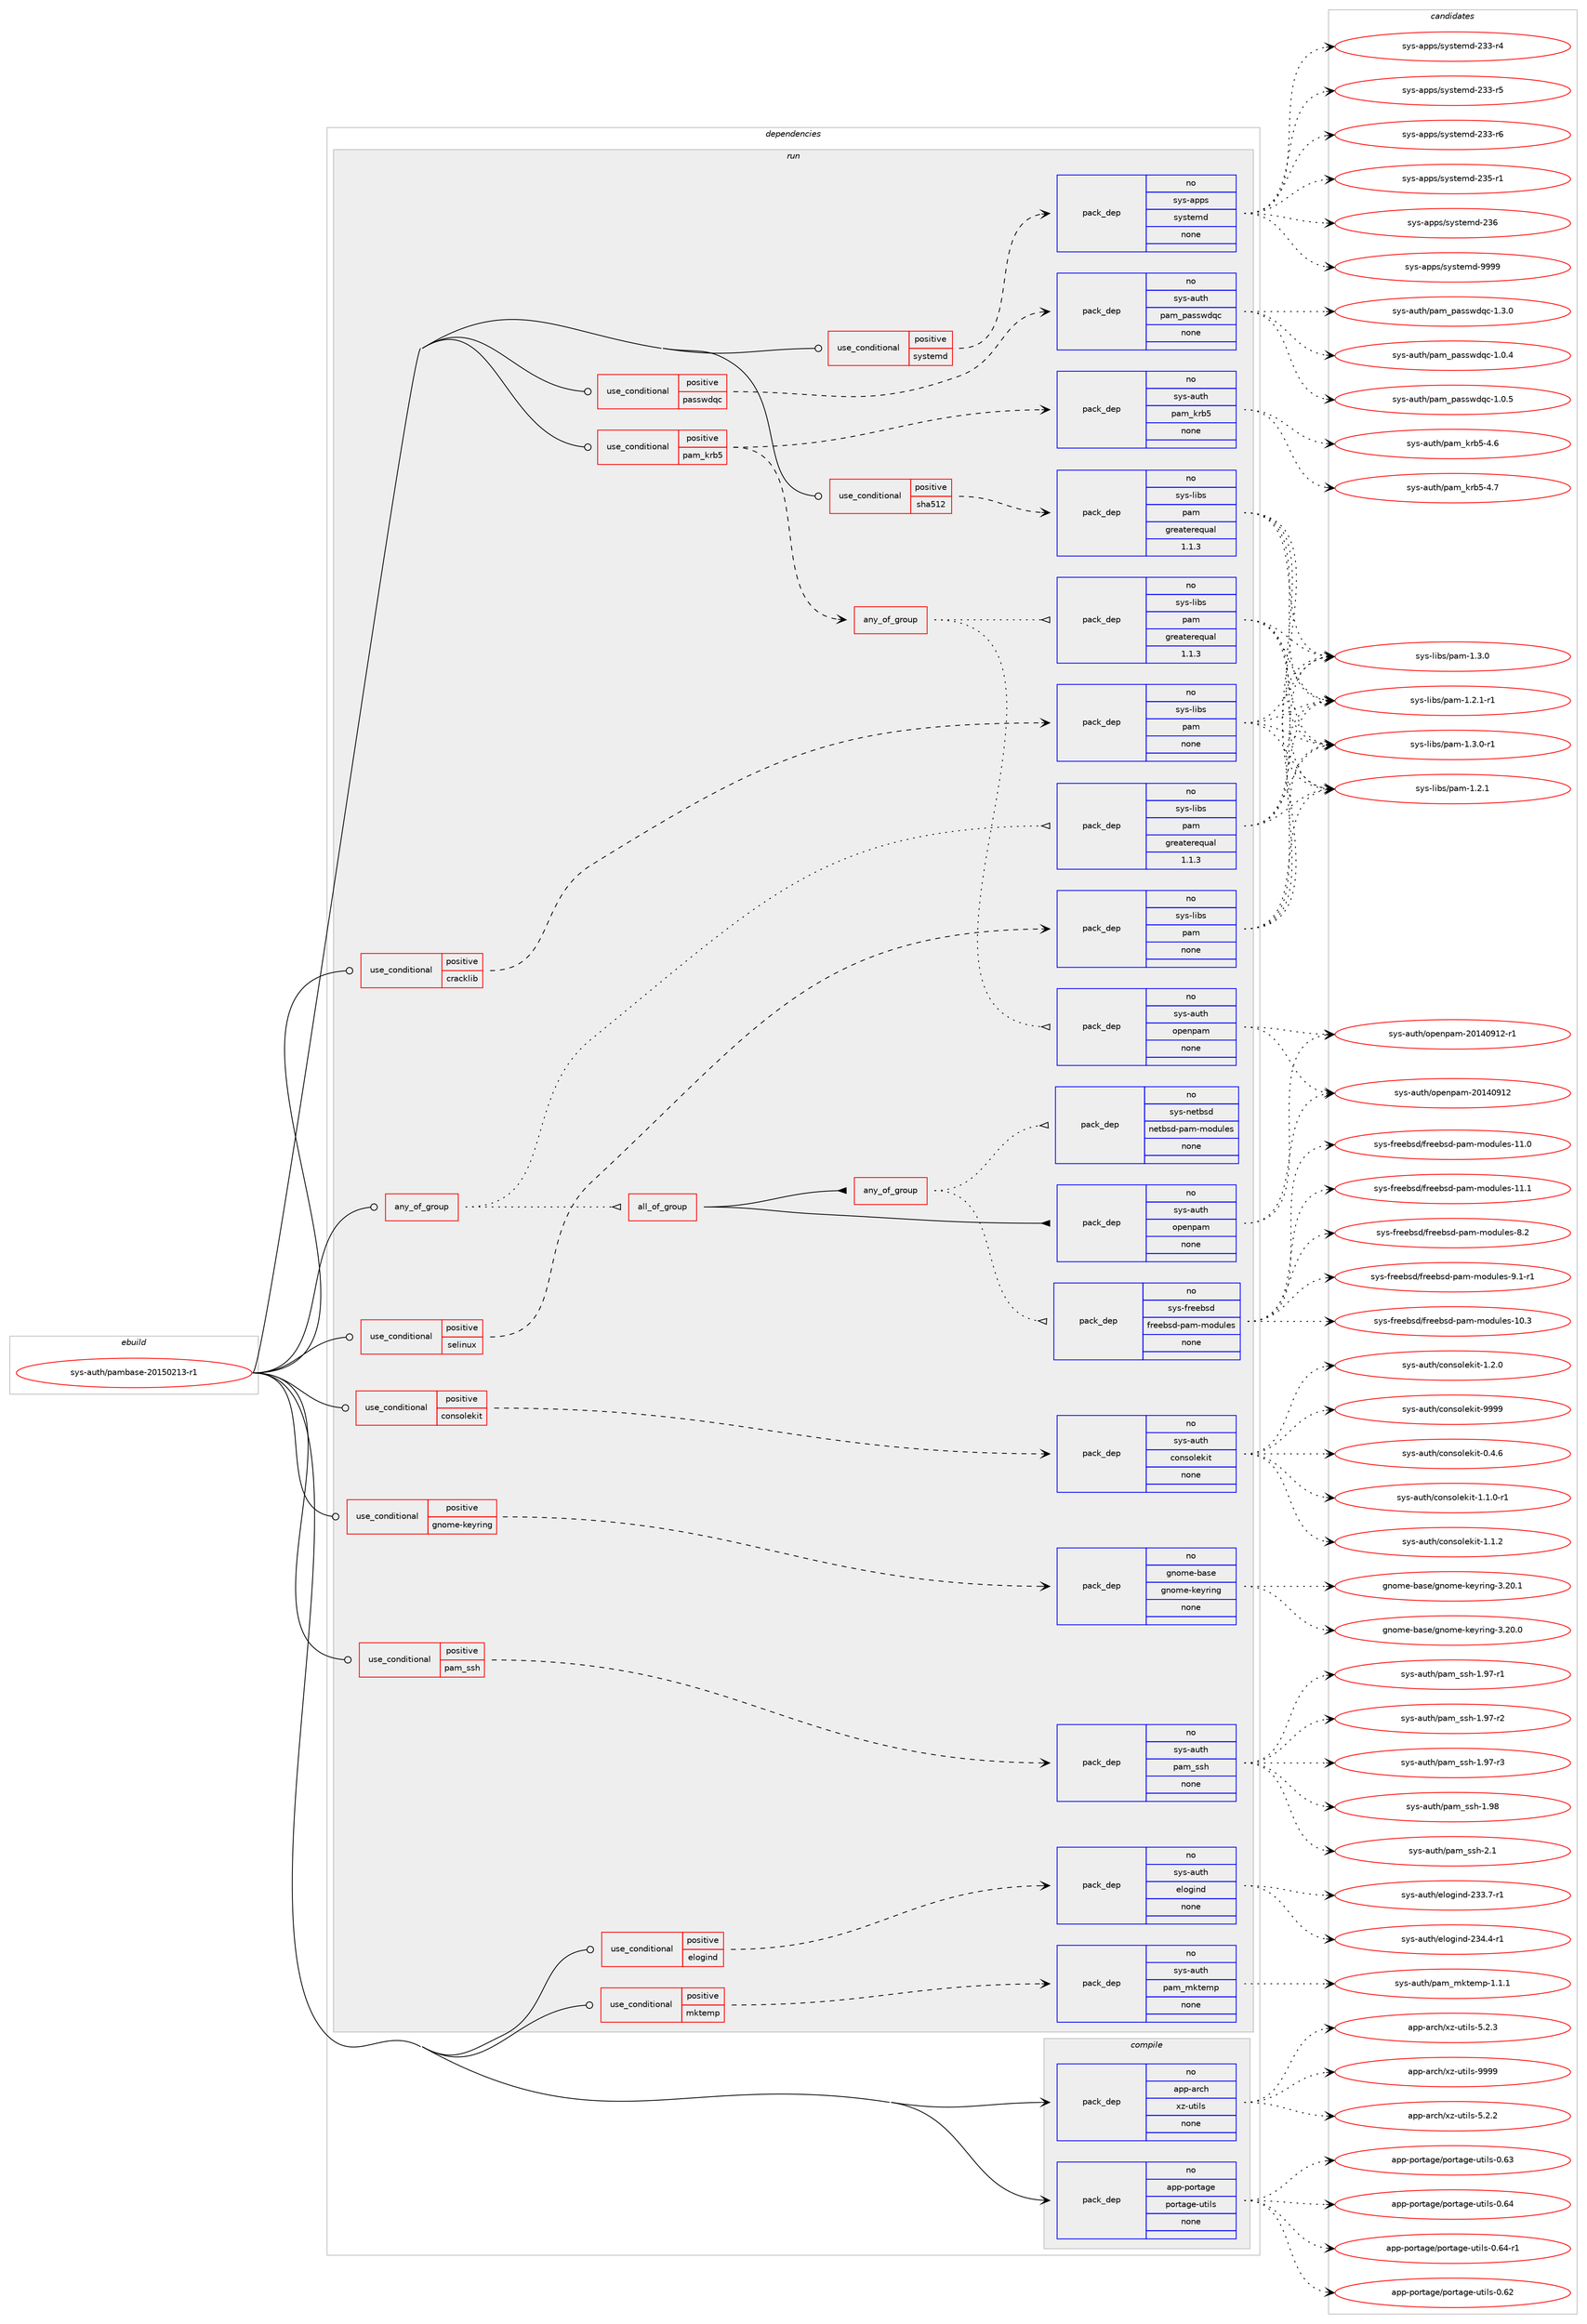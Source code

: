 digraph prolog {

# *************
# Graph options
# *************

newrank=true;
concentrate=true;
compound=true;
graph [rankdir=LR,fontname=Helvetica,fontsize=10,ranksep=1.5];#, ranksep=2.5, nodesep=0.2];
edge  [arrowhead=vee];
node  [fontname=Helvetica,fontsize=10];

# **********
# The ebuild
# **********

subgraph cluster_leftcol {
color=gray;
rank=same;
label=<<i>ebuild</i>>;
id [label="sys-auth/pambase-20150213-r1", color=red, width=4, href="../sys-auth/pambase-20150213-r1.svg"];
}

# ****************
# The dependencies
# ****************

subgraph cluster_midcol {
color=gray;
label=<<i>dependencies</i>>;
subgraph cluster_compile {
fillcolor="#eeeeee";
style=filled;
label=<<i>compile</i>>;
subgraph pack4003 {
dependency4574 [label=<<TABLE BORDER="0" CELLBORDER="1" CELLSPACING="0" CELLPADDING="4" WIDTH="220"><TR><TD ROWSPAN="6" CELLPADDING="30">pack_dep</TD></TR><TR><TD WIDTH="110">no</TD></TR><TR><TD>app-arch</TD></TR><TR><TD>xz-utils</TD></TR><TR><TD>none</TD></TR><TR><TD></TD></TR></TABLE>>, shape=none, color=blue];
}
id:e -> dependency4574:w [weight=20,style="solid",arrowhead="vee"];
subgraph pack4004 {
dependency4575 [label=<<TABLE BORDER="0" CELLBORDER="1" CELLSPACING="0" CELLPADDING="4" WIDTH="220"><TR><TD ROWSPAN="6" CELLPADDING="30">pack_dep</TD></TR><TR><TD WIDTH="110">no</TD></TR><TR><TD>app-portage</TD></TR><TR><TD>portage-utils</TD></TR><TR><TD>none</TD></TR><TR><TD></TD></TR></TABLE>>, shape=none, color=blue];
}
id:e -> dependency4575:w [weight=20,style="solid",arrowhead="vee"];
}
subgraph cluster_compileandrun {
fillcolor="#eeeeee";
style=filled;
label=<<i>compile and run</i>>;
}
subgraph cluster_run {
fillcolor="#eeeeee";
style=filled;
label=<<i>run</i>>;
subgraph any32 {
dependency4576 [label=<<TABLE BORDER="0" CELLBORDER="1" CELLSPACING="0" CELLPADDING="4"><TR><TD CELLPADDING="10">any_of_group</TD></TR></TABLE>>, shape=none, color=red];subgraph pack4005 {
dependency4577 [label=<<TABLE BORDER="0" CELLBORDER="1" CELLSPACING="0" CELLPADDING="4" WIDTH="220"><TR><TD ROWSPAN="6" CELLPADDING="30">pack_dep</TD></TR><TR><TD WIDTH="110">no</TD></TR><TR><TD>sys-libs</TD></TR><TR><TD>pam</TD></TR><TR><TD>greaterequal</TD></TR><TR><TD>1.1.3</TD></TR></TABLE>>, shape=none, color=blue];
}
dependency4576:e -> dependency4577:w [weight=20,style="dotted",arrowhead="oinv"];
subgraph all7 {
dependency4578 [label=<<TABLE BORDER="0" CELLBORDER="1" CELLSPACING="0" CELLPADDING="4"><TR><TD CELLPADDING="10">all_of_group</TD></TR></TABLE>>, shape=none, color=red];subgraph pack4006 {
dependency4579 [label=<<TABLE BORDER="0" CELLBORDER="1" CELLSPACING="0" CELLPADDING="4" WIDTH="220"><TR><TD ROWSPAN="6" CELLPADDING="30">pack_dep</TD></TR><TR><TD WIDTH="110">no</TD></TR><TR><TD>sys-auth</TD></TR><TR><TD>openpam</TD></TR><TR><TD>none</TD></TR><TR><TD></TD></TR></TABLE>>, shape=none, color=blue];
}
dependency4578:e -> dependency4579:w [weight=20,style="solid",arrowhead="inv"];
subgraph any33 {
dependency4580 [label=<<TABLE BORDER="0" CELLBORDER="1" CELLSPACING="0" CELLPADDING="4"><TR><TD CELLPADDING="10">any_of_group</TD></TR></TABLE>>, shape=none, color=red];subgraph pack4007 {
dependency4581 [label=<<TABLE BORDER="0" CELLBORDER="1" CELLSPACING="0" CELLPADDING="4" WIDTH="220"><TR><TD ROWSPAN="6" CELLPADDING="30">pack_dep</TD></TR><TR><TD WIDTH="110">no</TD></TR><TR><TD>sys-freebsd</TD></TR><TR><TD>freebsd-pam-modules</TD></TR><TR><TD>none</TD></TR><TR><TD></TD></TR></TABLE>>, shape=none, color=blue];
}
dependency4580:e -> dependency4581:w [weight=20,style="dotted",arrowhead="oinv"];
subgraph pack4008 {
dependency4582 [label=<<TABLE BORDER="0" CELLBORDER="1" CELLSPACING="0" CELLPADDING="4" WIDTH="220"><TR><TD ROWSPAN="6" CELLPADDING="30">pack_dep</TD></TR><TR><TD WIDTH="110">no</TD></TR><TR><TD>sys-netbsd</TD></TR><TR><TD>netbsd-pam-modules</TD></TR><TR><TD>none</TD></TR><TR><TD></TD></TR></TABLE>>, shape=none, color=blue];
}
dependency4580:e -> dependency4582:w [weight=20,style="dotted",arrowhead="oinv"];
}
dependency4578:e -> dependency4580:w [weight=20,style="solid",arrowhead="inv"];
}
dependency4576:e -> dependency4578:w [weight=20,style="dotted",arrowhead="oinv"];
}
id:e -> dependency4576:w [weight=20,style="solid",arrowhead="odot"];
subgraph cond535 {
dependency4583 [label=<<TABLE BORDER="0" CELLBORDER="1" CELLSPACING="0" CELLPADDING="4"><TR><TD ROWSPAN="3" CELLPADDING="10">use_conditional</TD></TR><TR><TD>positive</TD></TR><TR><TD>consolekit</TD></TR></TABLE>>, shape=none, color=red];
subgraph pack4009 {
dependency4584 [label=<<TABLE BORDER="0" CELLBORDER="1" CELLSPACING="0" CELLPADDING="4" WIDTH="220"><TR><TD ROWSPAN="6" CELLPADDING="30">pack_dep</TD></TR><TR><TD WIDTH="110">no</TD></TR><TR><TD>sys-auth</TD></TR><TR><TD>consolekit</TD></TR><TR><TD>none</TD></TR><TR><TD></TD></TR></TABLE>>, shape=none, color=blue];
}
dependency4583:e -> dependency4584:w [weight=20,style="dashed",arrowhead="vee"];
}
id:e -> dependency4583:w [weight=20,style="solid",arrowhead="odot"];
subgraph cond536 {
dependency4585 [label=<<TABLE BORDER="0" CELLBORDER="1" CELLSPACING="0" CELLPADDING="4"><TR><TD ROWSPAN="3" CELLPADDING="10">use_conditional</TD></TR><TR><TD>positive</TD></TR><TR><TD>cracklib</TD></TR></TABLE>>, shape=none, color=red];
subgraph pack4010 {
dependency4586 [label=<<TABLE BORDER="0" CELLBORDER="1" CELLSPACING="0" CELLPADDING="4" WIDTH="220"><TR><TD ROWSPAN="6" CELLPADDING="30">pack_dep</TD></TR><TR><TD WIDTH="110">no</TD></TR><TR><TD>sys-libs</TD></TR><TR><TD>pam</TD></TR><TR><TD>none</TD></TR><TR><TD></TD></TR></TABLE>>, shape=none, color=blue];
}
dependency4585:e -> dependency4586:w [weight=20,style="dashed",arrowhead="vee"];
}
id:e -> dependency4585:w [weight=20,style="solid",arrowhead="odot"];
subgraph cond537 {
dependency4587 [label=<<TABLE BORDER="0" CELLBORDER="1" CELLSPACING="0" CELLPADDING="4"><TR><TD ROWSPAN="3" CELLPADDING="10">use_conditional</TD></TR><TR><TD>positive</TD></TR><TR><TD>elogind</TD></TR></TABLE>>, shape=none, color=red];
subgraph pack4011 {
dependency4588 [label=<<TABLE BORDER="0" CELLBORDER="1" CELLSPACING="0" CELLPADDING="4" WIDTH="220"><TR><TD ROWSPAN="6" CELLPADDING="30">pack_dep</TD></TR><TR><TD WIDTH="110">no</TD></TR><TR><TD>sys-auth</TD></TR><TR><TD>elogind</TD></TR><TR><TD>none</TD></TR><TR><TD></TD></TR></TABLE>>, shape=none, color=blue];
}
dependency4587:e -> dependency4588:w [weight=20,style="dashed",arrowhead="vee"];
}
id:e -> dependency4587:w [weight=20,style="solid",arrowhead="odot"];
subgraph cond538 {
dependency4589 [label=<<TABLE BORDER="0" CELLBORDER="1" CELLSPACING="0" CELLPADDING="4"><TR><TD ROWSPAN="3" CELLPADDING="10">use_conditional</TD></TR><TR><TD>positive</TD></TR><TR><TD>gnome-keyring</TD></TR></TABLE>>, shape=none, color=red];
subgraph pack4012 {
dependency4590 [label=<<TABLE BORDER="0" CELLBORDER="1" CELLSPACING="0" CELLPADDING="4" WIDTH="220"><TR><TD ROWSPAN="6" CELLPADDING="30">pack_dep</TD></TR><TR><TD WIDTH="110">no</TD></TR><TR><TD>gnome-base</TD></TR><TR><TD>gnome-keyring</TD></TR><TR><TD>none</TD></TR><TR><TD></TD></TR></TABLE>>, shape=none, color=blue];
}
dependency4589:e -> dependency4590:w [weight=20,style="dashed",arrowhead="vee"];
}
id:e -> dependency4589:w [weight=20,style="solid",arrowhead="odot"];
subgraph cond539 {
dependency4591 [label=<<TABLE BORDER="0" CELLBORDER="1" CELLSPACING="0" CELLPADDING="4"><TR><TD ROWSPAN="3" CELLPADDING="10">use_conditional</TD></TR><TR><TD>positive</TD></TR><TR><TD>mktemp</TD></TR></TABLE>>, shape=none, color=red];
subgraph pack4013 {
dependency4592 [label=<<TABLE BORDER="0" CELLBORDER="1" CELLSPACING="0" CELLPADDING="4" WIDTH="220"><TR><TD ROWSPAN="6" CELLPADDING="30">pack_dep</TD></TR><TR><TD WIDTH="110">no</TD></TR><TR><TD>sys-auth</TD></TR><TR><TD>pam_mktemp</TD></TR><TR><TD>none</TD></TR><TR><TD></TD></TR></TABLE>>, shape=none, color=blue];
}
dependency4591:e -> dependency4592:w [weight=20,style="dashed",arrowhead="vee"];
}
id:e -> dependency4591:w [weight=20,style="solid",arrowhead="odot"];
subgraph cond540 {
dependency4593 [label=<<TABLE BORDER="0" CELLBORDER="1" CELLSPACING="0" CELLPADDING="4"><TR><TD ROWSPAN="3" CELLPADDING="10">use_conditional</TD></TR><TR><TD>positive</TD></TR><TR><TD>pam_krb5</TD></TR></TABLE>>, shape=none, color=red];
subgraph any34 {
dependency4594 [label=<<TABLE BORDER="0" CELLBORDER="1" CELLSPACING="0" CELLPADDING="4"><TR><TD CELLPADDING="10">any_of_group</TD></TR></TABLE>>, shape=none, color=red];subgraph pack4014 {
dependency4595 [label=<<TABLE BORDER="0" CELLBORDER="1" CELLSPACING="0" CELLPADDING="4" WIDTH="220"><TR><TD ROWSPAN="6" CELLPADDING="30">pack_dep</TD></TR><TR><TD WIDTH="110">no</TD></TR><TR><TD>sys-libs</TD></TR><TR><TD>pam</TD></TR><TR><TD>greaterequal</TD></TR><TR><TD>1.1.3</TD></TR></TABLE>>, shape=none, color=blue];
}
dependency4594:e -> dependency4595:w [weight=20,style="dotted",arrowhead="oinv"];
subgraph pack4015 {
dependency4596 [label=<<TABLE BORDER="0" CELLBORDER="1" CELLSPACING="0" CELLPADDING="4" WIDTH="220"><TR><TD ROWSPAN="6" CELLPADDING="30">pack_dep</TD></TR><TR><TD WIDTH="110">no</TD></TR><TR><TD>sys-auth</TD></TR><TR><TD>openpam</TD></TR><TR><TD>none</TD></TR><TR><TD></TD></TR></TABLE>>, shape=none, color=blue];
}
dependency4594:e -> dependency4596:w [weight=20,style="dotted",arrowhead="oinv"];
}
dependency4593:e -> dependency4594:w [weight=20,style="dashed",arrowhead="vee"];
subgraph pack4016 {
dependency4597 [label=<<TABLE BORDER="0" CELLBORDER="1" CELLSPACING="0" CELLPADDING="4" WIDTH="220"><TR><TD ROWSPAN="6" CELLPADDING="30">pack_dep</TD></TR><TR><TD WIDTH="110">no</TD></TR><TR><TD>sys-auth</TD></TR><TR><TD>pam_krb5</TD></TR><TR><TD>none</TD></TR><TR><TD></TD></TR></TABLE>>, shape=none, color=blue];
}
dependency4593:e -> dependency4597:w [weight=20,style="dashed",arrowhead="vee"];
}
id:e -> dependency4593:w [weight=20,style="solid",arrowhead="odot"];
subgraph cond541 {
dependency4598 [label=<<TABLE BORDER="0" CELLBORDER="1" CELLSPACING="0" CELLPADDING="4"><TR><TD ROWSPAN="3" CELLPADDING="10">use_conditional</TD></TR><TR><TD>positive</TD></TR><TR><TD>pam_ssh</TD></TR></TABLE>>, shape=none, color=red];
subgraph pack4017 {
dependency4599 [label=<<TABLE BORDER="0" CELLBORDER="1" CELLSPACING="0" CELLPADDING="4" WIDTH="220"><TR><TD ROWSPAN="6" CELLPADDING="30">pack_dep</TD></TR><TR><TD WIDTH="110">no</TD></TR><TR><TD>sys-auth</TD></TR><TR><TD>pam_ssh</TD></TR><TR><TD>none</TD></TR><TR><TD></TD></TR></TABLE>>, shape=none, color=blue];
}
dependency4598:e -> dependency4599:w [weight=20,style="dashed",arrowhead="vee"];
}
id:e -> dependency4598:w [weight=20,style="solid",arrowhead="odot"];
subgraph cond542 {
dependency4600 [label=<<TABLE BORDER="0" CELLBORDER="1" CELLSPACING="0" CELLPADDING="4"><TR><TD ROWSPAN="3" CELLPADDING="10">use_conditional</TD></TR><TR><TD>positive</TD></TR><TR><TD>passwdqc</TD></TR></TABLE>>, shape=none, color=red];
subgraph pack4018 {
dependency4601 [label=<<TABLE BORDER="0" CELLBORDER="1" CELLSPACING="0" CELLPADDING="4" WIDTH="220"><TR><TD ROWSPAN="6" CELLPADDING="30">pack_dep</TD></TR><TR><TD WIDTH="110">no</TD></TR><TR><TD>sys-auth</TD></TR><TR><TD>pam_passwdqc</TD></TR><TR><TD>none</TD></TR><TR><TD></TD></TR></TABLE>>, shape=none, color=blue];
}
dependency4600:e -> dependency4601:w [weight=20,style="dashed",arrowhead="vee"];
}
id:e -> dependency4600:w [weight=20,style="solid",arrowhead="odot"];
subgraph cond543 {
dependency4602 [label=<<TABLE BORDER="0" CELLBORDER="1" CELLSPACING="0" CELLPADDING="4"><TR><TD ROWSPAN="3" CELLPADDING="10">use_conditional</TD></TR><TR><TD>positive</TD></TR><TR><TD>selinux</TD></TR></TABLE>>, shape=none, color=red];
subgraph pack4019 {
dependency4603 [label=<<TABLE BORDER="0" CELLBORDER="1" CELLSPACING="0" CELLPADDING="4" WIDTH="220"><TR><TD ROWSPAN="6" CELLPADDING="30">pack_dep</TD></TR><TR><TD WIDTH="110">no</TD></TR><TR><TD>sys-libs</TD></TR><TR><TD>pam</TD></TR><TR><TD>none</TD></TR><TR><TD></TD></TR></TABLE>>, shape=none, color=blue];
}
dependency4602:e -> dependency4603:w [weight=20,style="dashed",arrowhead="vee"];
}
id:e -> dependency4602:w [weight=20,style="solid",arrowhead="odot"];
subgraph cond544 {
dependency4604 [label=<<TABLE BORDER="0" CELLBORDER="1" CELLSPACING="0" CELLPADDING="4"><TR><TD ROWSPAN="3" CELLPADDING="10">use_conditional</TD></TR><TR><TD>positive</TD></TR><TR><TD>sha512</TD></TR></TABLE>>, shape=none, color=red];
subgraph pack4020 {
dependency4605 [label=<<TABLE BORDER="0" CELLBORDER="1" CELLSPACING="0" CELLPADDING="4" WIDTH="220"><TR><TD ROWSPAN="6" CELLPADDING="30">pack_dep</TD></TR><TR><TD WIDTH="110">no</TD></TR><TR><TD>sys-libs</TD></TR><TR><TD>pam</TD></TR><TR><TD>greaterequal</TD></TR><TR><TD>1.1.3</TD></TR></TABLE>>, shape=none, color=blue];
}
dependency4604:e -> dependency4605:w [weight=20,style="dashed",arrowhead="vee"];
}
id:e -> dependency4604:w [weight=20,style="solid",arrowhead="odot"];
subgraph cond545 {
dependency4606 [label=<<TABLE BORDER="0" CELLBORDER="1" CELLSPACING="0" CELLPADDING="4"><TR><TD ROWSPAN="3" CELLPADDING="10">use_conditional</TD></TR><TR><TD>positive</TD></TR><TR><TD>systemd</TD></TR></TABLE>>, shape=none, color=red];
subgraph pack4021 {
dependency4607 [label=<<TABLE BORDER="0" CELLBORDER="1" CELLSPACING="0" CELLPADDING="4" WIDTH="220"><TR><TD ROWSPAN="6" CELLPADDING="30">pack_dep</TD></TR><TR><TD WIDTH="110">no</TD></TR><TR><TD>sys-apps</TD></TR><TR><TD>systemd</TD></TR><TR><TD>none</TD></TR><TR><TD></TD></TR></TABLE>>, shape=none, color=blue];
}
dependency4606:e -> dependency4607:w [weight=20,style="dashed",arrowhead="vee"];
}
id:e -> dependency4606:w [weight=20,style="solid",arrowhead="odot"];
}
}

# **************
# The candidates
# **************

subgraph cluster_choices {
rank=same;
color=gray;
label=<<i>candidates</i>>;

subgraph choice4003 {
color=black;
nodesep=1;
choice971121124597114991044712012245117116105108115455346504650 [label="app-arch/xz-utils-5.2.2", color=red, width=4,href="../app-arch/xz-utils-5.2.2.svg"];
choice971121124597114991044712012245117116105108115455346504651 [label="app-arch/xz-utils-5.2.3", color=red, width=4,href="../app-arch/xz-utils-5.2.3.svg"];
choice9711211245971149910447120122451171161051081154557575757 [label="app-arch/xz-utils-9999", color=red, width=4,href="../app-arch/xz-utils-9999.svg"];
dependency4574:e -> choice971121124597114991044712012245117116105108115455346504650:w [style=dotted,weight="100"];
dependency4574:e -> choice971121124597114991044712012245117116105108115455346504651:w [style=dotted,weight="100"];
dependency4574:e -> choice9711211245971149910447120122451171161051081154557575757:w [style=dotted,weight="100"];
}
subgraph choice4004 {
color=black;
nodesep=1;
choice9711211245112111114116971031014711211111411697103101451171161051081154548465450 [label="app-portage/portage-utils-0.62", color=red, width=4,href="../app-portage/portage-utils-0.62.svg"];
choice9711211245112111114116971031014711211111411697103101451171161051081154548465451 [label="app-portage/portage-utils-0.63", color=red, width=4,href="../app-portage/portage-utils-0.63.svg"];
choice9711211245112111114116971031014711211111411697103101451171161051081154548465452 [label="app-portage/portage-utils-0.64", color=red, width=4,href="../app-portage/portage-utils-0.64.svg"];
choice97112112451121111141169710310147112111114116971031014511711610510811545484654524511449 [label="app-portage/portage-utils-0.64-r1", color=red, width=4,href="../app-portage/portage-utils-0.64-r1.svg"];
dependency4575:e -> choice9711211245112111114116971031014711211111411697103101451171161051081154548465450:w [style=dotted,weight="100"];
dependency4575:e -> choice9711211245112111114116971031014711211111411697103101451171161051081154548465451:w [style=dotted,weight="100"];
dependency4575:e -> choice9711211245112111114116971031014711211111411697103101451171161051081154548465452:w [style=dotted,weight="100"];
dependency4575:e -> choice97112112451121111141169710310147112111114116971031014511711610510811545484654524511449:w [style=dotted,weight="100"];
}
subgraph choice4005 {
color=black;
nodesep=1;
choice11512111545108105981154711297109454946504649 [label="sys-libs/pam-1.2.1", color=red, width=4,href="../sys-libs/pam-1.2.1.svg"];
choice115121115451081059811547112971094549465046494511449 [label="sys-libs/pam-1.2.1-r1", color=red, width=4,href="../sys-libs/pam-1.2.1-r1.svg"];
choice11512111545108105981154711297109454946514648 [label="sys-libs/pam-1.3.0", color=red, width=4,href="../sys-libs/pam-1.3.0.svg"];
choice115121115451081059811547112971094549465146484511449 [label="sys-libs/pam-1.3.0-r1", color=red, width=4,href="../sys-libs/pam-1.3.0-r1.svg"];
dependency4577:e -> choice11512111545108105981154711297109454946504649:w [style=dotted,weight="100"];
dependency4577:e -> choice115121115451081059811547112971094549465046494511449:w [style=dotted,weight="100"];
dependency4577:e -> choice11512111545108105981154711297109454946514648:w [style=dotted,weight="100"];
dependency4577:e -> choice115121115451081059811547112971094549465146484511449:w [style=dotted,weight="100"];
}
subgraph choice4006 {
color=black;
nodesep=1;
choice11512111545971171161044711111210111011297109455048495248574950 [label="sys-auth/openpam-20140912", color=red, width=4,href="../sys-auth/openpam-20140912.svg"];
choice115121115459711711610447111112101110112971094550484952485749504511449 [label="sys-auth/openpam-20140912-r1", color=red, width=4,href="../sys-auth/openpam-20140912-r1.svg"];
dependency4579:e -> choice11512111545971171161044711111210111011297109455048495248574950:w [style=dotted,weight="100"];
dependency4579:e -> choice115121115459711711610447111112101110112971094550484952485749504511449:w [style=dotted,weight="100"];
}
subgraph choice4007 {
color=black;
nodesep=1;
choice115121115451021141011019811510047102114101101981151004511297109451091111001171081011154549484651 [label="sys-freebsd/freebsd-pam-modules-10.3", color=red, width=4,href="../sys-freebsd/freebsd-pam-modules-10.3.svg"];
choice115121115451021141011019811510047102114101101981151004511297109451091111001171081011154549494648 [label="sys-freebsd/freebsd-pam-modules-11.0", color=red, width=4,href="../sys-freebsd/freebsd-pam-modules-11.0.svg"];
choice115121115451021141011019811510047102114101101981151004511297109451091111001171081011154549494649 [label="sys-freebsd/freebsd-pam-modules-11.1", color=red, width=4,href="../sys-freebsd/freebsd-pam-modules-11.1.svg"];
choice1151211154510211410110198115100471021141011019811510045112971094510911110011710810111545564650 [label="sys-freebsd/freebsd-pam-modules-8.2", color=red, width=4,href="../sys-freebsd/freebsd-pam-modules-8.2.svg"];
choice11512111545102114101101981151004710211410110198115100451129710945109111100117108101115455746494511449 [label="sys-freebsd/freebsd-pam-modules-9.1-r1", color=red, width=4,href="../sys-freebsd/freebsd-pam-modules-9.1-r1.svg"];
dependency4581:e -> choice115121115451021141011019811510047102114101101981151004511297109451091111001171081011154549484651:w [style=dotted,weight="100"];
dependency4581:e -> choice115121115451021141011019811510047102114101101981151004511297109451091111001171081011154549494648:w [style=dotted,weight="100"];
dependency4581:e -> choice115121115451021141011019811510047102114101101981151004511297109451091111001171081011154549494649:w [style=dotted,weight="100"];
dependency4581:e -> choice1151211154510211410110198115100471021141011019811510045112971094510911110011710810111545564650:w [style=dotted,weight="100"];
dependency4581:e -> choice11512111545102114101101981151004710211410110198115100451129710945109111100117108101115455746494511449:w [style=dotted,weight="100"];
}
subgraph choice4008 {
color=black;
nodesep=1;
}
subgraph choice4009 {
color=black;
nodesep=1;
choice11512111545971171161044799111110115111108101107105116454846524654 [label="sys-auth/consolekit-0.4.6", color=red, width=4,href="../sys-auth/consolekit-0.4.6.svg"];
choice115121115459711711610447991111101151111081011071051164549464946484511449 [label="sys-auth/consolekit-1.1.0-r1", color=red, width=4,href="../sys-auth/consolekit-1.1.0-r1.svg"];
choice11512111545971171161044799111110115111108101107105116454946494650 [label="sys-auth/consolekit-1.1.2", color=red, width=4,href="../sys-auth/consolekit-1.1.2.svg"];
choice11512111545971171161044799111110115111108101107105116454946504648 [label="sys-auth/consolekit-1.2.0", color=red, width=4,href="../sys-auth/consolekit-1.2.0.svg"];
choice115121115459711711610447991111101151111081011071051164557575757 [label="sys-auth/consolekit-9999", color=red, width=4,href="../sys-auth/consolekit-9999.svg"];
dependency4584:e -> choice11512111545971171161044799111110115111108101107105116454846524654:w [style=dotted,weight="100"];
dependency4584:e -> choice115121115459711711610447991111101151111081011071051164549464946484511449:w [style=dotted,weight="100"];
dependency4584:e -> choice11512111545971171161044799111110115111108101107105116454946494650:w [style=dotted,weight="100"];
dependency4584:e -> choice11512111545971171161044799111110115111108101107105116454946504648:w [style=dotted,weight="100"];
dependency4584:e -> choice115121115459711711610447991111101151111081011071051164557575757:w [style=dotted,weight="100"];
}
subgraph choice4010 {
color=black;
nodesep=1;
choice11512111545108105981154711297109454946504649 [label="sys-libs/pam-1.2.1", color=red, width=4,href="../sys-libs/pam-1.2.1.svg"];
choice115121115451081059811547112971094549465046494511449 [label="sys-libs/pam-1.2.1-r1", color=red, width=4,href="../sys-libs/pam-1.2.1-r1.svg"];
choice11512111545108105981154711297109454946514648 [label="sys-libs/pam-1.3.0", color=red, width=4,href="../sys-libs/pam-1.3.0.svg"];
choice115121115451081059811547112971094549465146484511449 [label="sys-libs/pam-1.3.0-r1", color=red, width=4,href="../sys-libs/pam-1.3.0-r1.svg"];
dependency4586:e -> choice11512111545108105981154711297109454946504649:w [style=dotted,weight="100"];
dependency4586:e -> choice115121115451081059811547112971094549465046494511449:w [style=dotted,weight="100"];
dependency4586:e -> choice11512111545108105981154711297109454946514648:w [style=dotted,weight="100"];
dependency4586:e -> choice115121115451081059811547112971094549465146484511449:w [style=dotted,weight="100"];
}
subgraph choice4011 {
color=black;
nodesep=1;
choice1151211154597117116104471011081111031051101004550515146554511449 [label="sys-auth/elogind-233.7-r1", color=red, width=4,href="../sys-auth/elogind-233.7-r1.svg"];
choice1151211154597117116104471011081111031051101004550515246524511449 [label="sys-auth/elogind-234.4-r1", color=red, width=4,href="../sys-auth/elogind-234.4-r1.svg"];
dependency4588:e -> choice1151211154597117116104471011081111031051101004550515146554511449:w [style=dotted,weight="100"];
dependency4588:e -> choice1151211154597117116104471011081111031051101004550515246524511449:w [style=dotted,weight="100"];
}
subgraph choice4012 {
color=black;
nodesep=1;
choice103110111109101459897115101471031101111091014510710112111410511010345514650484648 [label="gnome-base/gnome-keyring-3.20.0", color=red, width=4,href="../gnome-base/gnome-keyring-3.20.0.svg"];
choice103110111109101459897115101471031101111091014510710112111410511010345514650484649 [label="gnome-base/gnome-keyring-3.20.1", color=red, width=4,href="../gnome-base/gnome-keyring-3.20.1.svg"];
dependency4590:e -> choice103110111109101459897115101471031101111091014510710112111410511010345514650484648:w [style=dotted,weight="100"];
dependency4590:e -> choice103110111109101459897115101471031101111091014510710112111410511010345514650484649:w [style=dotted,weight="100"];
}
subgraph choice4013 {
color=black;
nodesep=1;
choice1151211154597117116104471129710995109107116101109112454946494649 [label="sys-auth/pam_mktemp-1.1.1", color=red, width=4,href="../sys-auth/pam_mktemp-1.1.1.svg"];
dependency4592:e -> choice1151211154597117116104471129710995109107116101109112454946494649:w [style=dotted,weight="100"];
}
subgraph choice4014 {
color=black;
nodesep=1;
choice11512111545108105981154711297109454946504649 [label="sys-libs/pam-1.2.1", color=red, width=4,href="../sys-libs/pam-1.2.1.svg"];
choice115121115451081059811547112971094549465046494511449 [label="sys-libs/pam-1.2.1-r1", color=red, width=4,href="../sys-libs/pam-1.2.1-r1.svg"];
choice11512111545108105981154711297109454946514648 [label="sys-libs/pam-1.3.0", color=red, width=4,href="../sys-libs/pam-1.3.0.svg"];
choice115121115451081059811547112971094549465146484511449 [label="sys-libs/pam-1.3.0-r1", color=red, width=4,href="../sys-libs/pam-1.3.0-r1.svg"];
dependency4595:e -> choice11512111545108105981154711297109454946504649:w [style=dotted,weight="100"];
dependency4595:e -> choice115121115451081059811547112971094549465046494511449:w [style=dotted,weight="100"];
dependency4595:e -> choice11512111545108105981154711297109454946514648:w [style=dotted,weight="100"];
dependency4595:e -> choice115121115451081059811547112971094549465146484511449:w [style=dotted,weight="100"];
}
subgraph choice4015 {
color=black;
nodesep=1;
choice11512111545971171161044711111210111011297109455048495248574950 [label="sys-auth/openpam-20140912", color=red, width=4,href="../sys-auth/openpam-20140912.svg"];
choice115121115459711711610447111112101110112971094550484952485749504511449 [label="sys-auth/openpam-20140912-r1", color=red, width=4,href="../sys-auth/openpam-20140912-r1.svg"];
dependency4596:e -> choice11512111545971171161044711111210111011297109455048495248574950:w [style=dotted,weight="100"];
dependency4596:e -> choice115121115459711711610447111112101110112971094550484952485749504511449:w [style=dotted,weight="100"];
}
subgraph choice4016 {
color=black;
nodesep=1;
choice1151211154597117116104471129710995107114985345524654 [label="sys-auth/pam_krb5-4.6", color=red, width=4,href="../sys-auth/pam_krb5-4.6.svg"];
choice1151211154597117116104471129710995107114985345524655 [label="sys-auth/pam_krb5-4.7", color=red, width=4,href="../sys-auth/pam_krb5-4.7.svg"];
dependency4597:e -> choice1151211154597117116104471129710995107114985345524654:w [style=dotted,weight="100"];
dependency4597:e -> choice1151211154597117116104471129710995107114985345524655:w [style=dotted,weight="100"];
}
subgraph choice4017 {
color=black;
nodesep=1;
choice115121115459711711610447112971099511511510445494657554511449 [label="sys-auth/pam_ssh-1.97-r1", color=red, width=4,href="../sys-auth/pam_ssh-1.97-r1.svg"];
choice115121115459711711610447112971099511511510445494657554511450 [label="sys-auth/pam_ssh-1.97-r2", color=red, width=4,href="../sys-auth/pam_ssh-1.97-r2.svg"];
choice115121115459711711610447112971099511511510445494657554511451 [label="sys-auth/pam_ssh-1.97-r3", color=red, width=4,href="../sys-auth/pam_ssh-1.97-r3.svg"];
choice11512111545971171161044711297109951151151044549465756 [label="sys-auth/pam_ssh-1.98", color=red, width=4,href="../sys-auth/pam_ssh-1.98.svg"];
choice115121115459711711610447112971099511511510445504649 [label="sys-auth/pam_ssh-2.1", color=red, width=4,href="../sys-auth/pam_ssh-2.1.svg"];
dependency4599:e -> choice115121115459711711610447112971099511511510445494657554511449:w [style=dotted,weight="100"];
dependency4599:e -> choice115121115459711711610447112971099511511510445494657554511450:w [style=dotted,weight="100"];
dependency4599:e -> choice115121115459711711610447112971099511511510445494657554511451:w [style=dotted,weight="100"];
dependency4599:e -> choice11512111545971171161044711297109951151151044549465756:w [style=dotted,weight="100"];
dependency4599:e -> choice115121115459711711610447112971099511511510445504649:w [style=dotted,weight="100"];
}
subgraph choice4018 {
color=black;
nodesep=1;
choice11512111545971171161044711297109951129711511511910011399454946484652 [label="sys-auth/pam_passwdqc-1.0.4", color=red, width=4,href="../sys-auth/pam_passwdqc-1.0.4.svg"];
choice11512111545971171161044711297109951129711511511910011399454946484653 [label="sys-auth/pam_passwdqc-1.0.5", color=red, width=4,href="../sys-auth/pam_passwdqc-1.0.5.svg"];
choice11512111545971171161044711297109951129711511511910011399454946514648 [label="sys-auth/pam_passwdqc-1.3.0", color=red, width=4,href="../sys-auth/pam_passwdqc-1.3.0.svg"];
dependency4601:e -> choice11512111545971171161044711297109951129711511511910011399454946484652:w [style=dotted,weight="100"];
dependency4601:e -> choice11512111545971171161044711297109951129711511511910011399454946484653:w [style=dotted,weight="100"];
dependency4601:e -> choice11512111545971171161044711297109951129711511511910011399454946514648:w [style=dotted,weight="100"];
}
subgraph choice4019 {
color=black;
nodesep=1;
choice11512111545108105981154711297109454946504649 [label="sys-libs/pam-1.2.1", color=red, width=4,href="../sys-libs/pam-1.2.1.svg"];
choice115121115451081059811547112971094549465046494511449 [label="sys-libs/pam-1.2.1-r1", color=red, width=4,href="../sys-libs/pam-1.2.1-r1.svg"];
choice11512111545108105981154711297109454946514648 [label="sys-libs/pam-1.3.0", color=red, width=4,href="../sys-libs/pam-1.3.0.svg"];
choice115121115451081059811547112971094549465146484511449 [label="sys-libs/pam-1.3.0-r1", color=red, width=4,href="../sys-libs/pam-1.3.0-r1.svg"];
dependency4603:e -> choice11512111545108105981154711297109454946504649:w [style=dotted,weight="100"];
dependency4603:e -> choice115121115451081059811547112971094549465046494511449:w [style=dotted,weight="100"];
dependency4603:e -> choice11512111545108105981154711297109454946514648:w [style=dotted,weight="100"];
dependency4603:e -> choice115121115451081059811547112971094549465146484511449:w [style=dotted,weight="100"];
}
subgraph choice4020 {
color=black;
nodesep=1;
choice11512111545108105981154711297109454946504649 [label="sys-libs/pam-1.2.1", color=red, width=4,href="../sys-libs/pam-1.2.1.svg"];
choice115121115451081059811547112971094549465046494511449 [label="sys-libs/pam-1.2.1-r1", color=red, width=4,href="../sys-libs/pam-1.2.1-r1.svg"];
choice11512111545108105981154711297109454946514648 [label="sys-libs/pam-1.3.0", color=red, width=4,href="../sys-libs/pam-1.3.0.svg"];
choice115121115451081059811547112971094549465146484511449 [label="sys-libs/pam-1.3.0-r1", color=red, width=4,href="../sys-libs/pam-1.3.0-r1.svg"];
dependency4605:e -> choice11512111545108105981154711297109454946504649:w [style=dotted,weight="100"];
dependency4605:e -> choice115121115451081059811547112971094549465046494511449:w [style=dotted,weight="100"];
dependency4605:e -> choice11512111545108105981154711297109454946514648:w [style=dotted,weight="100"];
dependency4605:e -> choice115121115451081059811547112971094549465146484511449:w [style=dotted,weight="100"];
}
subgraph choice4021 {
color=black;
nodesep=1;
choice115121115459711211211547115121115116101109100455051514511452 [label="sys-apps/systemd-233-r4", color=red, width=4,href="../sys-apps/systemd-233-r4.svg"];
choice115121115459711211211547115121115116101109100455051514511453 [label="sys-apps/systemd-233-r5", color=red, width=4,href="../sys-apps/systemd-233-r5.svg"];
choice115121115459711211211547115121115116101109100455051514511454 [label="sys-apps/systemd-233-r6", color=red, width=4,href="../sys-apps/systemd-233-r6.svg"];
choice115121115459711211211547115121115116101109100455051534511449 [label="sys-apps/systemd-235-r1", color=red, width=4,href="../sys-apps/systemd-235-r1.svg"];
choice11512111545971121121154711512111511610110910045505154 [label="sys-apps/systemd-236", color=red, width=4,href="../sys-apps/systemd-236.svg"];
choice1151211154597112112115471151211151161011091004557575757 [label="sys-apps/systemd-9999", color=red, width=4,href="../sys-apps/systemd-9999.svg"];
dependency4607:e -> choice115121115459711211211547115121115116101109100455051514511452:w [style=dotted,weight="100"];
dependency4607:e -> choice115121115459711211211547115121115116101109100455051514511453:w [style=dotted,weight="100"];
dependency4607:e -> choice115121115459711211211547115121115116101109100455051514511454:w [style=dotted,weight="100"];
dependency4607:e -> choice115121115459711211211547115121115116101109100455051534511449:w [style=dotted,weight="100"];
dependency4607:e -> choice11512111545971121121154711512111511610110910045505154:w [style=dotted,weight="100"];
dependency4607:e -> choice1151211154597112112115471151211151161011091004557575757:w [style=dotted,weight="100"];
}
}

}
